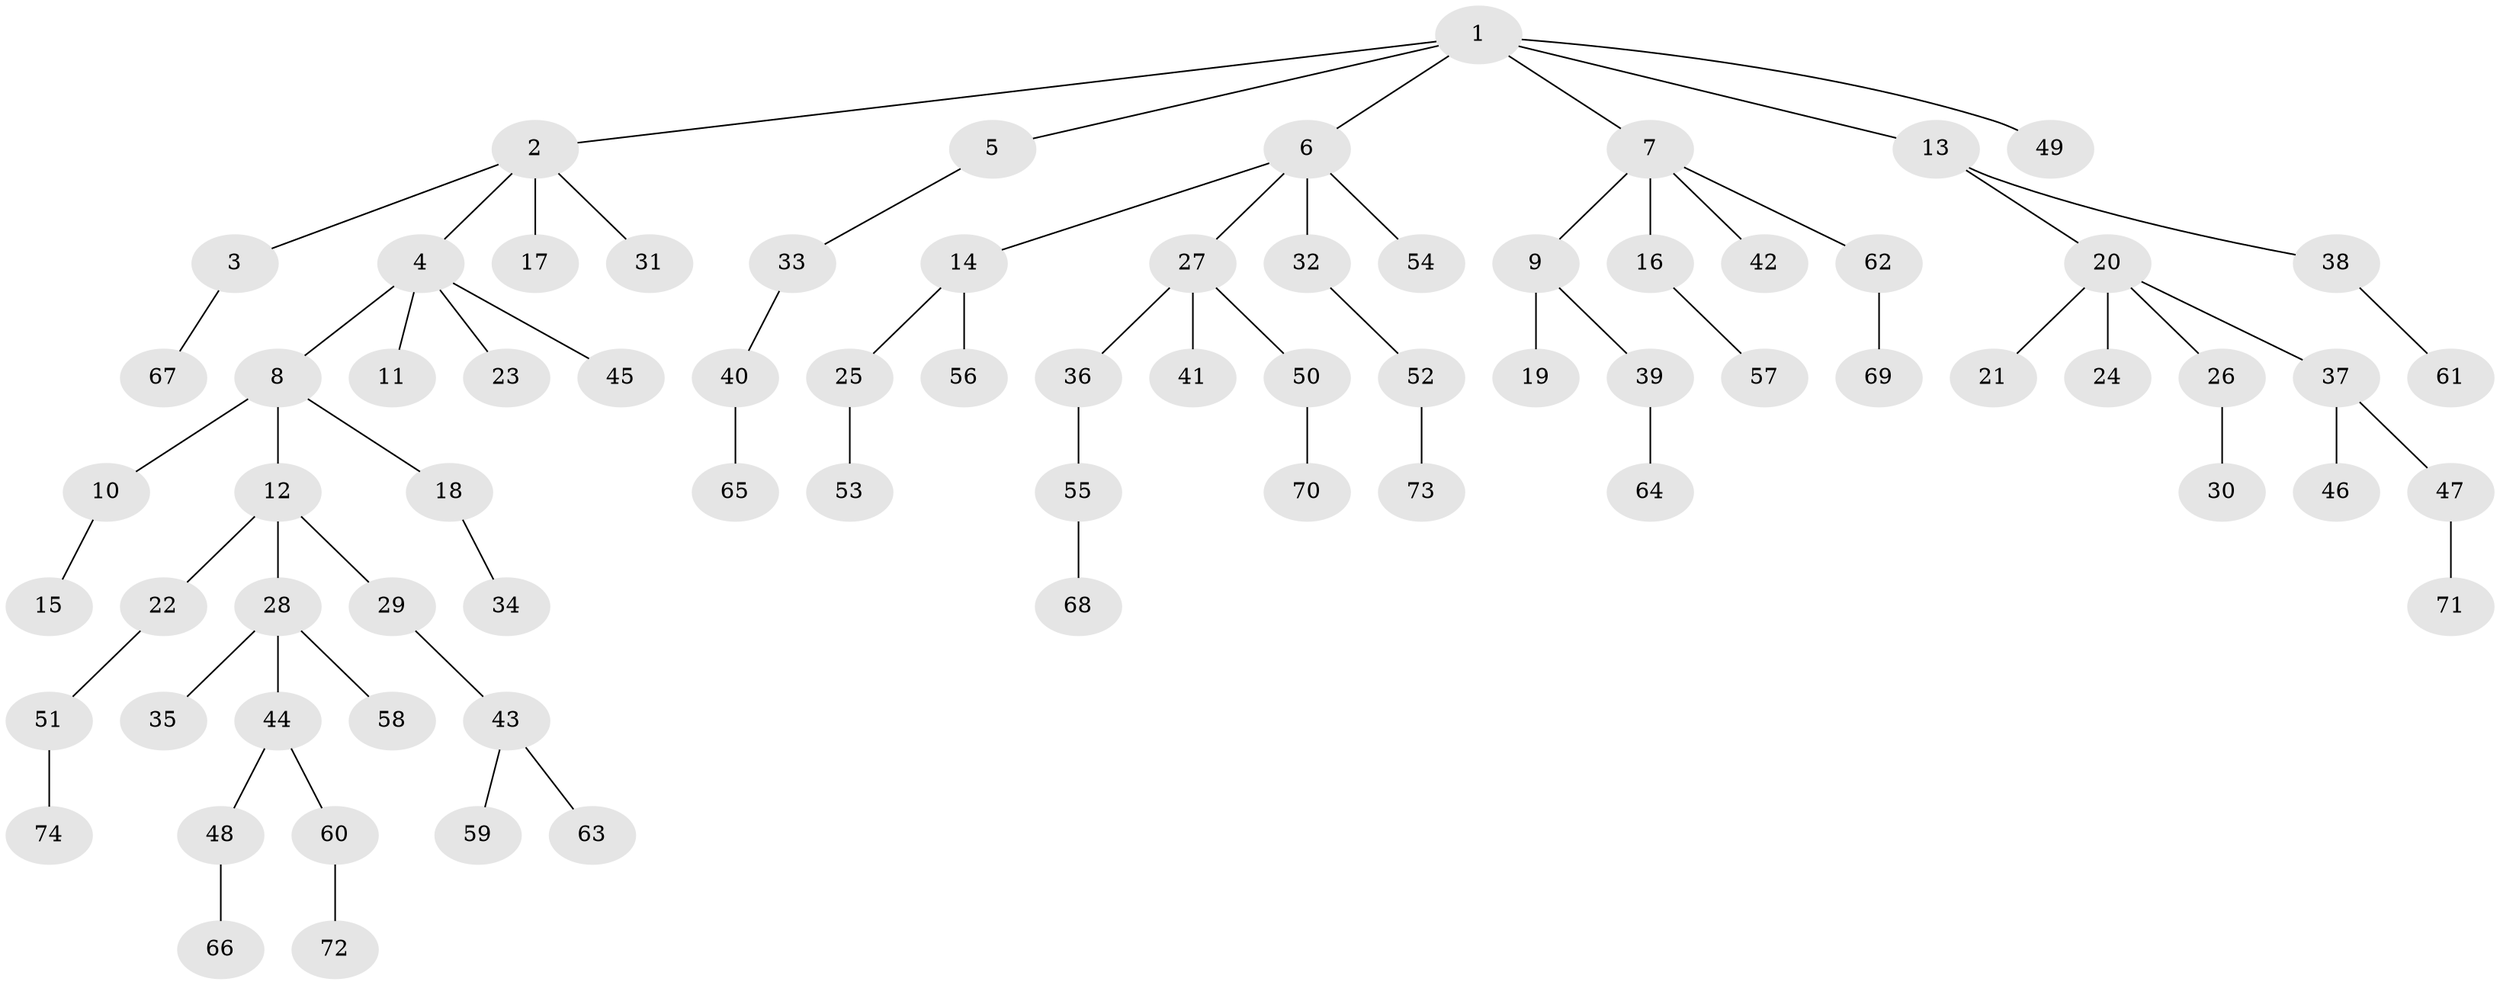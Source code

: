 // coarse degree distribution, {4: 0.06666666666666667, 2: 0.2, 1: 0.5, 3: 0.2, 5: 0.03333333333333333}
// Generated by graph-tools (version 1.1) at 2025/37/03/04/25 23:37:20]
// undirected, 74 vertices, 73 edges
graph export_dot {
  node [color=gray90,style=filled];
  1;
  2;
  3;
  4;
  5;
  6;
  7;
  8;
  9;
  10;
  11;
  12;
  13;
  14;
  15;
  16;
  17;
  18;
  19;
  20;
  21;
  22;
  23;
  24;
  25;
  26;
  27;
  28;
  29;
  30;
  31;
  32;
  33;
  34;
  35;
  36;
  37;
  38;
  39;
  40;
  41;
  42;
  43;
  44;
  45;
  46;
  47;
  48;
  49;
  50;
  51;
  52;
  53;
  54;
  55;
  56;
  57;
  58;
  59;
  60;
  61;
  62;
  63;
  64;
  65;
  66;
  67;
  68;
  69;
  70;
  71;
  72;
  73;
  74;
  1 -- 2;
  1 -- 5;
  1 -- 6;
  1 -- 7;
  1 -- 13;
  1 -- 49;
  2 -- 3;
  2 -- 4;
  2 -- 17;
  2 -- 31;
  3 -- 67;
  4 -- 8;
  4 -- 11;
  4 -- 23;
  4 -- 45;
  5 -- 33;
  6 -- 14;
  6 -- 27;
  6 -- 32;
  6 -- 54;
  7 -- 9;
  7 -- 16;
  7 -- 42;
  7 -- 62;
  8 -- 10;
  8 -- 12;
  8 -- 18;
  9 -- 19;
  9 -- 39;
  10 -- 15;
  12 -- 22;
  12 -- 28;
  12 -- 29;
  13 -- 20;
  13 -- 38;
  14 -- 25;
  14 -- 56;
  16 -- 57;
  18 -- 34;
  20 -- 21;
  20 -- 24;
  20 -- 26;
  20 -- 37;
  22 -- 51;
  25 -- 53;
  26 -- 30;
  27 -- 36;
  27 -- 41;
  27 -- 50;
  28 -- 35;
  28 -- 44;
  28 -- 58;
  29 -- 43;
  32 -- 52;
  33 -- 40;
  36 -- 55;
  37 -- 46;
  37 -- 47;
  38 -- 61;
  39 -- 64;
  40 -- 65;
  43 -- 59;
  43 -- 63;
  44 -- 48;
  44 -- 60;
  47 -- 71;
  48 -- 66;
  50 -- 70;
  51 -- 74;
  52 -- 73;
  55 -- 68;
  60 -- 72;
  62 -- 69;
}
